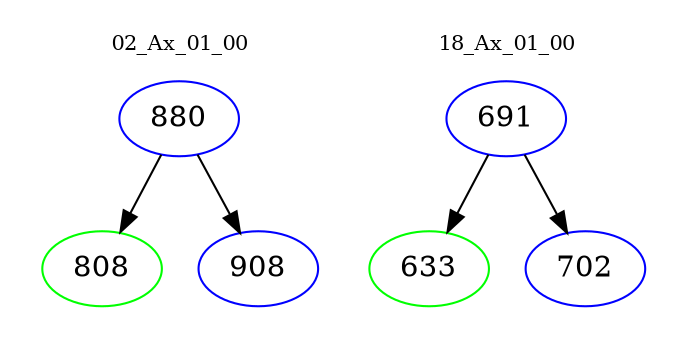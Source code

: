 digraph{
subgraph cluster_0 {
color = white
label = "02_Ax_01_00";
fontsize=10;
T0_880 [label="880", color="blue"]
T0_880 -> T0_808 [color="black"]
T0_808 [label="808", color="green"]
T0_880 -> T0_908 [color="black"]
T0_908 [label="908", color="blue"]
}
subgraph cluster_1 {
color = white
label = "18_Ax_01_00";
fontsize=10;
T1_691 [label="691", color="blue"]
T1_691 -> T1_633 [color="black"]
T1_633 [label="633", color="green"]
T1_691 -> T1_702 [color="black"]
T1_702 [label="702", color="blue"]
}
}
